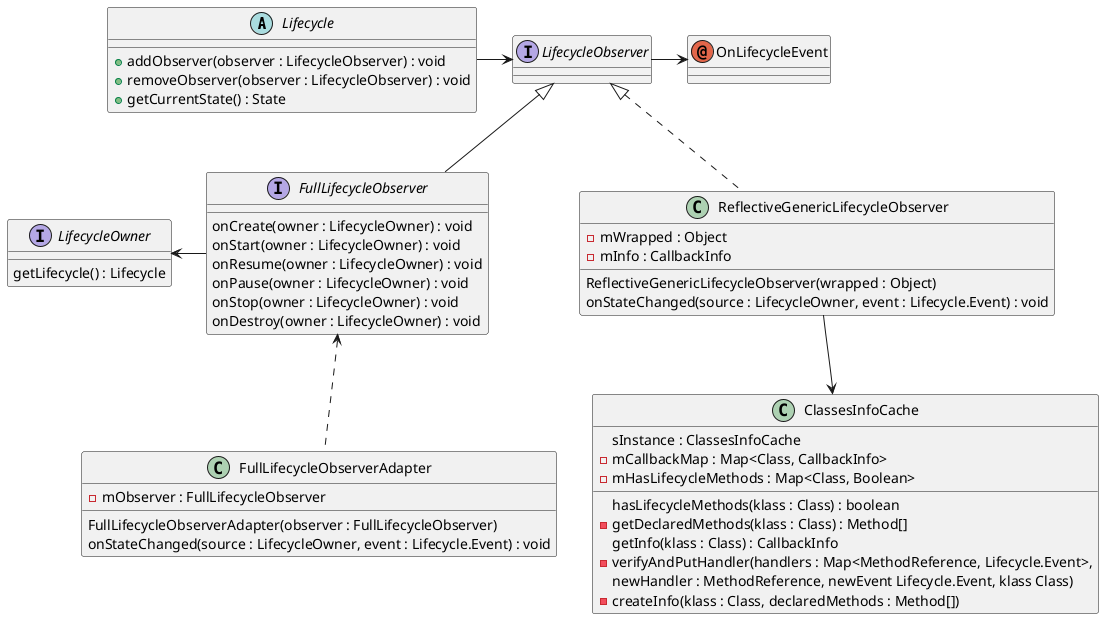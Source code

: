 @startuml

abstract class Lifecycle{
+ addObserver(observer : LifecycleObserver) : void
+ removeObserver(observer : LifecycleObserver) : void
+ getCurrentState() : State
}

interface LifecycleObserver{
}

annotation OnLifecycleEvent

interface LifecycleOwner{
getLifecycle() : Lifecycle
}

class ClassesInfoCache{
sInstance : ClassesInfoCache
- mCallbackMap : Map<Class, CallbackInfo>
- mHasLifecycleMethods : Map<Class, Boolean>
hasLifecycleMethods(klass : Class) : boolean
- getDeclaredMethods(klass : Class) : Method[]
getInfo(klass : Class) : CallbackInfo
- verifyAndPutHandler(handlers : Map<MethodReference, Lifecycle.Event>,
newHandler : MethodReference, newEvent Lifecycle.Event, klass Class)
- createInfo(klass : Class, declaredMethods : Method[])
}

interface FullLifecycleObserver{
onCreate(owner : LifecycleOwner) : void
onStart(owner : LifecycleOwner) : void
onResume(owner : LifecycleOwner) : void
onPause(owner : LifecycleOwner) : void
onStop(owner : LifecycleOwner) : void
onDestroy(owner : LifecycleOwner) : void
}

class FullLifecycleObserverAdapter{
- mObserver : FullLifecycleObserver
FullLifecycleObserverAdapter(observer : FullLifecycleObserver)
onStateChanged(source : LifecycleOwner, event : Lifecycle.Event) : void
}

class ReflectiveGenericLifecycleObserver{
- mWrapped : Object
- mInfo : CallbackInfo
ReflectiveGenericLifecycleObserver(wrapped : Object)
onStateChanged(source : LifecycleOwner, event : Lifecycle.Event) : void
}

'/Relationship
Lifecycle -> LifecycleObserver

LifecycleObserver -> OnLifecycleEvent

LifecycleObserver <|-- FullLifecycleObserver
FullLifecycleObserver <.. FullLifecycleObserverAdapter
LifecycleOwner <- FullLifecycleObserver

ReflectiveGenericLifecycleObserver --> ClassesInfoCache
LifecycleObserver <|.. ReflectiveGenericLifecycleObserver


@enduml
